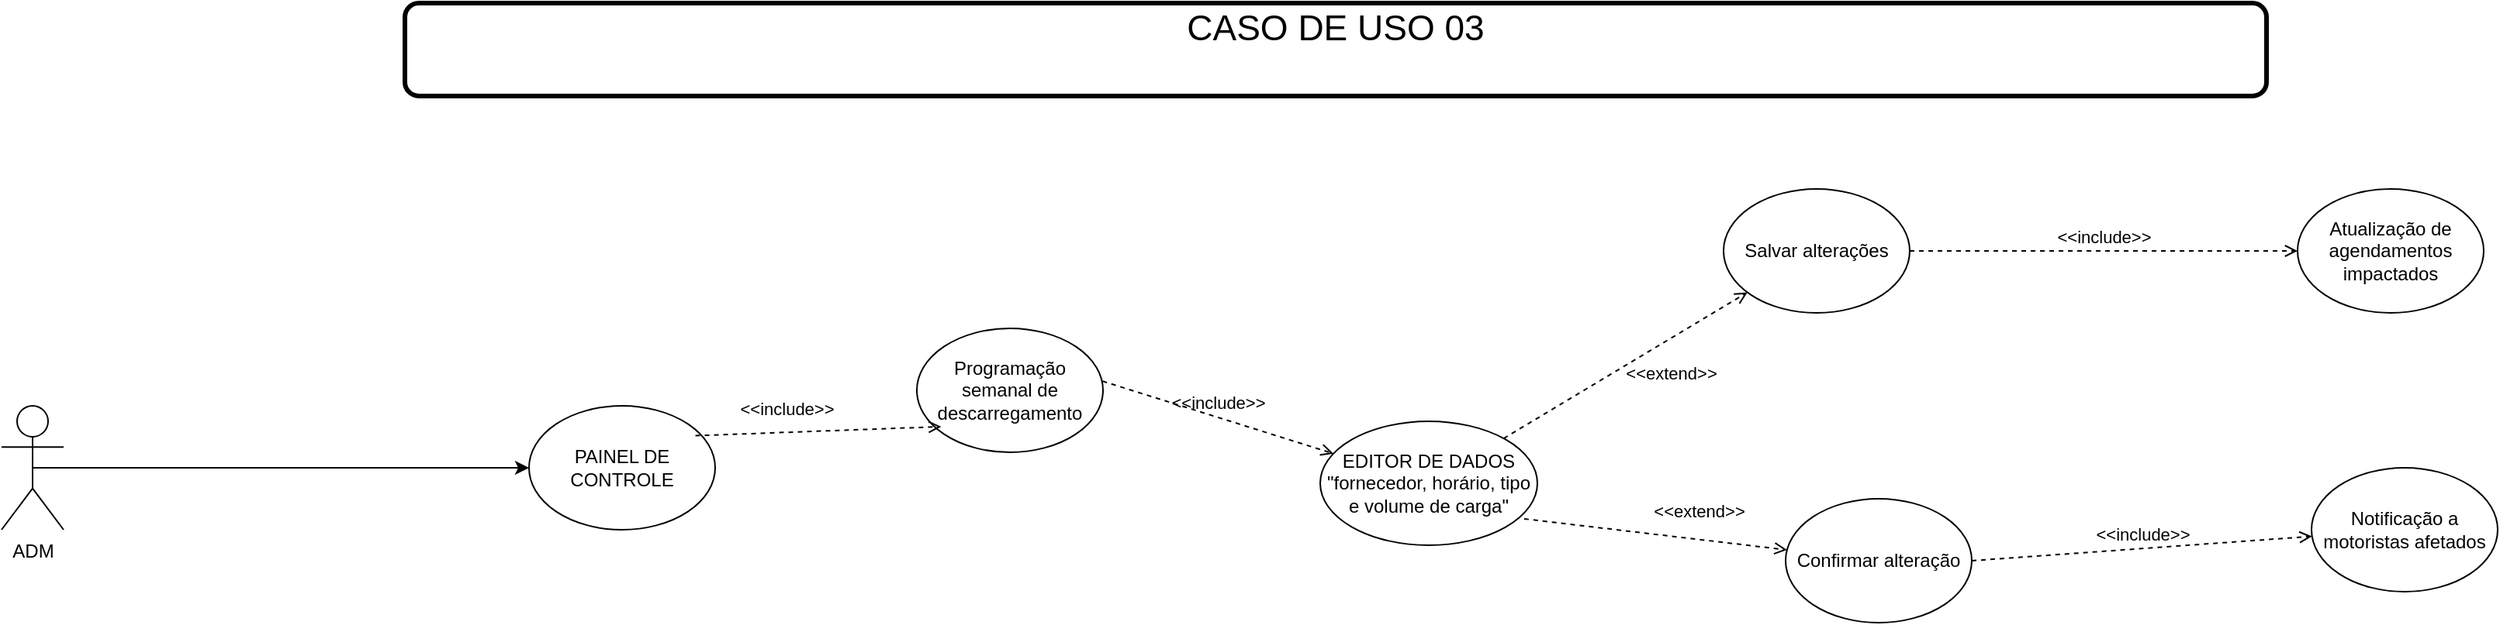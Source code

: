 <mxfile version="28.2.0">
  <diagram name="Página-1" id="ZmiVusArg0eAbAJM250A">
    <mxGraphModel dx="1226" dy="620" grid="1" gridSize="10" guides="1" tooltips="1" connect="1" arrows="1" fold="1" page="1" pageScale="1" pageWidth="827" pageHeight="1169" math="0" shadow="0">
      <root>
        <mxCell id="0" />
        <mxCell id="1" parent="0" />
        <mxCell id="7BSrLb9yEdah-kjwerx5-40" style="edgeStyle=orthogonalEdgeStyle;rounded=0;orthogonalLoop=1;jettySize=auto;html=1;exitX=0.5;exitY=0.5;exitDx=0;exitDy=0;exitPerimeter=0;entryX=0;entryY=0.5;entryDx=0;entryDy=0;" edge="1" parent="1" source="7BSrLb9yEdah-kjwerx5-41" target="7BSrLb9yEdah-kjwerx5-42">
          <mxGeometry relative="1" as="geometry" />
        </mxCell>
        <mxCell id="7BSrLb9yEdah-kjwerx5-41" value="ADM" style="shape=umlActor;verticalLabelPosition=bottom;verticalAlign=top;html=1;outlineConnect=0;" vertex="1" parent="1">
          <mxGeometry x="310" y="530" width="40" height="80" as="geometry" />
        </mxCell>
        <mxCell id="7BSrLb9yEdah-kjwerx5-42" value="PAINEL DE CONTROLE" style="ellipse;whiteSpace=wrap;html=1;" vertex="1" parent="1">
          <mxGeometry x="650" y="530" width="120" height="80" as="geometry" />
        </mxCell>
        <mxCell id="7BSrLb9yEdah-kjwerx5-43" value="Programação semanal de descarregamento" style="ellipse;whiteSpace=wrap;html=1;" vertex="1" parent="1">
          <mxGeometry x="900" y="480" width="120" height="80" as="geometry" />
        </mxCell>
        <mxCell id="7BSrLb9yEdah-kjwerx5-44" value="EDITOR DE DADOS&lt;div&gt;&quot;fornecedor, horário, tipo e volume de carga&quot;&lt;/div&gt;" style="ellipse;whiteSpace=wrap;html=1;" vertex="1" parent="1">
          <mxGeometry x="1160" y="540" width="140" height="80" as="geometry" />
        </mxCell>
        <mxCell id="7BSrLb9yEdah-kjwerx5-45" value="Salvar alterações" style="ellipse;whiteSpace=wrap;html=1;" vertex="1" parent="1">
          <mxGeometry x="1420" y="390" width="120" height="80" as="geometry" />
        </mxCell>
        <mxCell id="7BSrLb9yEdah-kjwerx5-46" value="Atualização de agendamentos impactados" style="ellipse;whiteSpace=wrap;html=1;" vertex="1" parent="1">
          <mxGeometry x="1790" y="390" width="120" height="80" as="geometry" />
        </mxCell>
        <mxCell id="7BSrLb9yEdah-kjwerx5-47" value="Confirmar alteração" style="ellipse;whiteSpace=wrap;html=1;" vertex="1" parent="1">
          <mxGeometry x="1460" y="590" width="120" height="80" as="geometry" />
        </mxCell>
        <mxCell id="7BSrLb9yEdah-kjwerx5-48" value="Notificação a motoristas afetados" style="ellipse;whiteSpace=wrap;html=1;" vertex="1" parent="1">
          <mxGeometry x="1799" y="570" width="120" height="80" as="geometry" />
        </mxCell>
        <mxCell id="7BSrLb9yEdah-kjwerx5-49" value="&amp;lt;&amp;lt;include&amp;gt;&amp;gt;" style="html=1;verticalAlign=bottom;labelBackgroundColor=none;endArrow=open;endFill=0;dashed=1;rounded=0;exitX=0.894;exitY=0.241;exitDx=0;exitDy=0;exitPerimeter=0;entryX=0.131;entryY=0.793;entryDx=0;entryDy=0;entryPerimeter=0;" edge="1" parent="1" source="7BSrLb9yEdah-kjwerx5-42" target="7BSrLb9yEdah-kjwerx5-43">
          <mxGeometry x="-0.255" y="6" width="160" relative="1" as="geometry">
            <mxPoint x="880" y="450" as="sourcePoint" />
            <mxPoint x="1040" y="450" as="targetPoint" />
            <mxPoint as="offset" />
          </mxGeometry>
        </mxCell>
        <mxCell id="7BSrLb9yEdah-kjwerx5-50" value="&amp;lt;&amp;lt;include&amp;gt;&amp;gt;" style="html=1;verticalAlign=bottom;labelBackgroundColor=none;endArrow=open;endFill=0;dashed=1;rounded=0;exitX=0.997;exitY=0.426;exitDx=0;exitDy=0;exitPerimeter=0;" edge="1" parent="1" source="7BSrLb9yEdah-kjwerx5-43" target="7BSrLb9yEdah-kjwerx5-44">
          <mxGeometry width="160" relative="1" as="geometry">
            <mxPoint x="1000" y="460" as="sourcePoint" />
            <mxPoint x="1140" y="414" as="targetPoint" />
          </mxGeometry>
        </mxCell>
        <mxCell id="7BSrLb9yEdah-kjwerx5-51" value="&amp;lt;&amp;lt;extend&amp;gt;&amp;gt;" style="html=1;verticalAlign=bottom;labelBackgroundColor=none;endArrow=open;endFill=0;dashed=1;rounded=0;" edge="1" parent="1" source="7BSrLb9yEdah-kjwerx5-44" target="7BSrLb9yEdah-kjwerx5-45">
          <mxGeometry x="0.199" y="-27" width="160" relative="1" as="geometry">
            <mxPoint x="1275.44" y="405.92" as="sourcePoint" />
            <mxPoint x="1380" y="355.2" as="targetPoint" />
            <mxPoint as="offset" />
          </mxGeometry>
        </mxCell>
        <mxCell id="7BSrLb9yEdah-kjwerx5-52" value="&amp;lt;&amp;lt;include&amp;gt;&amp;gt;" style="html=1;verticalAlign=bottom;labelBackgroundColor=none;endArrow=open;endFill=0;dashed=1;rounded=0;exitX=1;exitY=0.5;exitDx=0;exitDy=0;" edge="1" parent="1" source="7BSrLb9yEdah-kjwerx5-45" target="7BSrLb9yEdah-kjwerx5-46">
          <mxGeometry width="160" relative="1" as="geometry">
            <mxPoint x="1510" y="440" as="sourcePoint" />
            <mxPoint x="1670" y="440" as="targetPoint" />
          </mxGeometry>
        </mxCell>
        <mxCell id="7BSrLb9yEdah-kjwerx5-53" value="&amp;lt;&amp;lt;include&amp;gt;&amp;gt;" style="html=1;verticalAlign=bottom;labelBackgroundColor=none;endArrow=open;endFill=0;dashed=1;rounded=0;exitX=1;exitY=0.5;exitDx=0;exitDy=0;" edge="1" parent="1" source="7BSrLb9yEdah-kjwerx5-47" target="7BSrLb9yEdah-kjwerx5-48">
          <mxGeometry width="160" relative="1" as="geometry">
            <mxPoint x="1510" y="440" as="sourcePoint" />
            <mxPoint x="1670" y="440" as="targetPoint" />
          </mxGeometry>
        </mxCell>
        <mxCell id="7BSrLb9yEdah-kjwerx5-54" value="&amp;lt;&amp;lt;extend&amp;gt;&amp;gt;" style="html=1;verticalAlign=bottom;labelBackgroundColor=none;endArrow=open;endFill=0;dashed=1;rounded=0;exitX=0.939;exitY=0.787;exitDx=0;exitDy=0;exitPerimeter=0;" edge="1" parent="1" source="7BSrLb9yEdah-kjwerx5-44" target="7BSrLb9yEdah-kjwerx5-47">
          <mxGeometry x="0.315" y="9" width="160" relative="1" as="geometry">
            <mxPoint x="1410" y="430" as="sourcePoint" />
            <mxPoint x="1570" y="430" as="targetPoint" />
            <mxPoint as="offset" />
          </mxGeometry>
        </mxCell>
        <mxCell id="7BSrLb9yEdah-kjwerx5-55" value="CASO DE USO 03&lt;div&gt;&lt;br&gt;&lt;/div&gt;" style="rounded=1;whiteSpace=wrap;html=1;strokeWidth=3;fontSize=23;" vertex="1" parent="1">
          <mxGeometry x="570" y="270" width="1200" height="60" as="geometry" />
        </mxCell>
      </root>
    </mxGraphModel>
  </diagram>
</mxfile>
